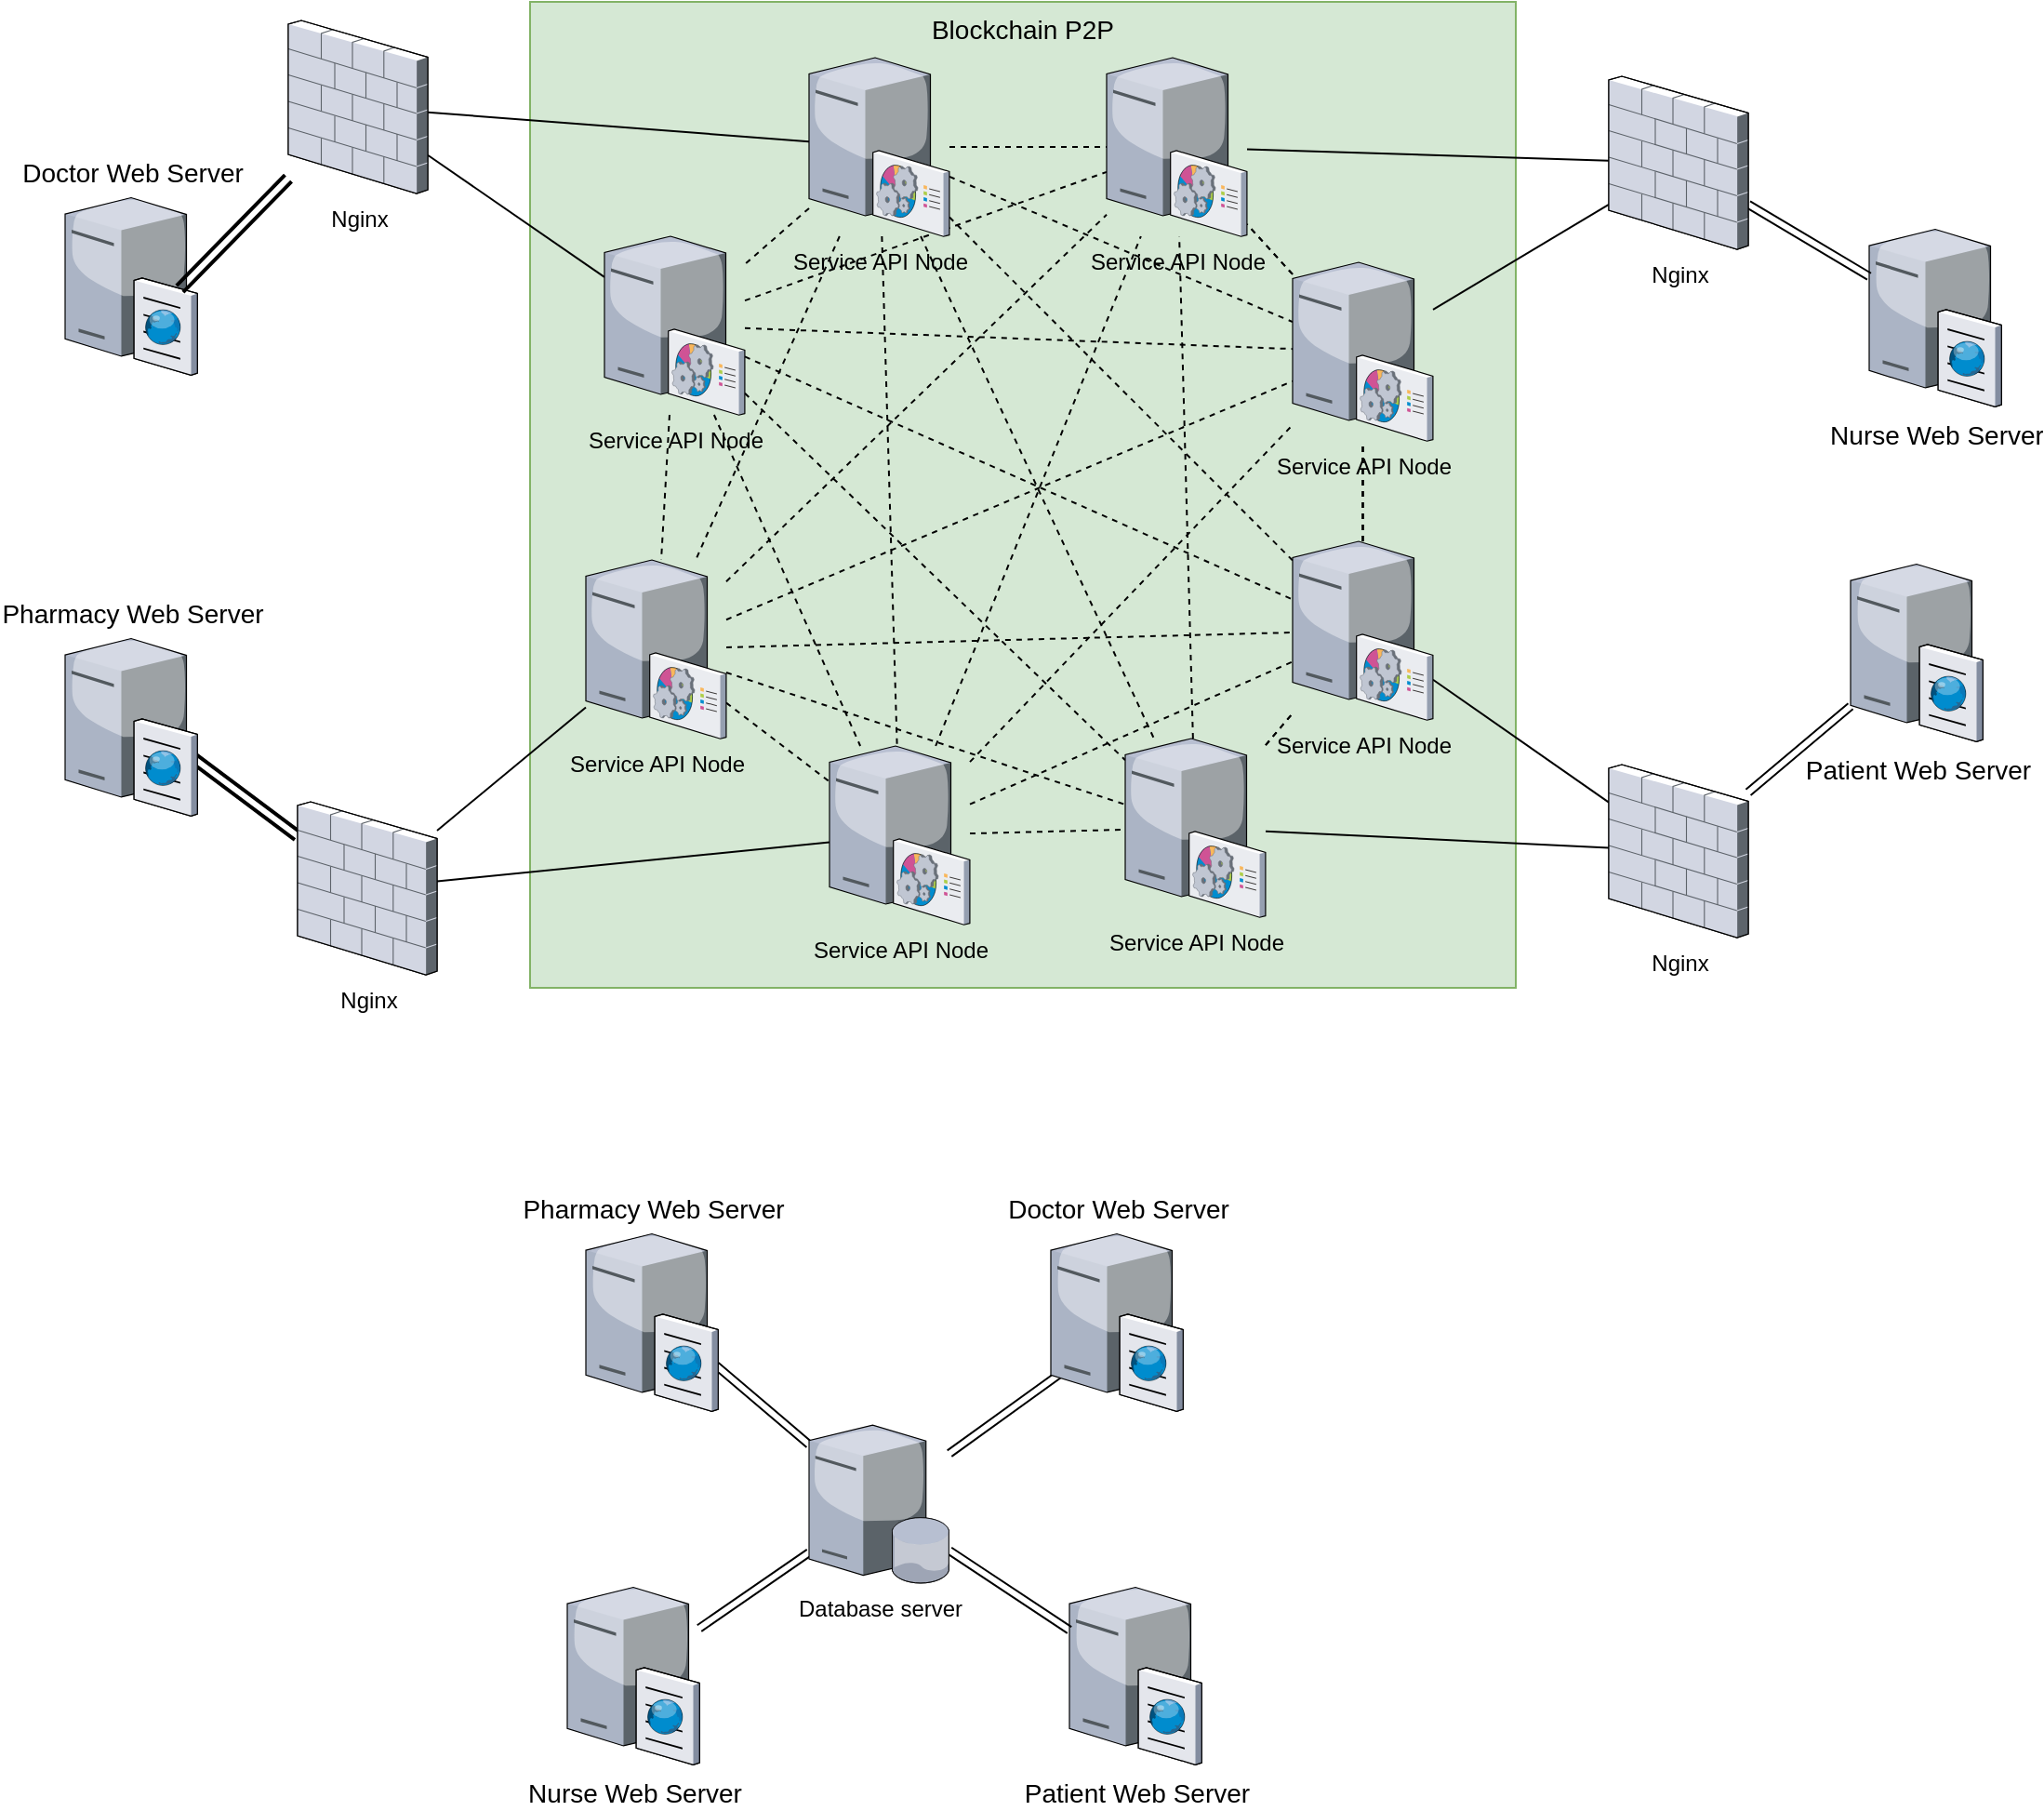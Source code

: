 <mxfile version="13.9.9" type="github">
  <diagram name="Page-1" id="e3a06f82-3646-2815-327d-82caf3d4e204">
    <mxGraphModel dx="2703" dy="1771" grid="1" gridSize="10" guides="1" tooltips="1" connect="1" arrows="1" fold="1" page="1" pageScale="1.5" pageWidth="1169" pageHeight="826" background="none" math="0" shadow="0">
      <root>
        <mxCell id="0" style=";html=1;" />
        <mxCell id="1" style=";html=1;" parent="0" />
        <mxCell id="kBFBAkVbfpWICbi2lBaC-86" value="Blockchain P2P" style="whiteSpace=wrap;html=1;fillColor=#d5e8d4;fontSize=14;strokeColor=#82b366;verticalAlign=top;" parent="1" vertex="1">
          <mxGeometry x="360" y="40" width="530" height="530" as="geometry" />
        </mxCell>
        <mxCell id="kBFBAkVbfpWICbi2lBaC-1" style="edgeStyle=orthogonalEdgeStyle;rounded=0;orthogonalLoop=1;jettySize=auto;html=1;exitX=0.5;exitY=1;exitDx=0;exitDy=0;" parent="1" edge="1">
          <mxGeometry relative="1" as="geometry">
            <mxPoint x="263" y="226.0" as="sourcePoint" />
            <mxPoint x="263" y="226.0" as="targetPoint" />
          </mxGeometry>
        </mxCell>
        <mxCell id="kBFBAkVbfpWICbi2lBaC-4" style="edgeStyle=orthogonalEdgeStyle;rounded=0;orthogonalLoop=1;jettySize=auto;html=1;exitX=0.5;exitY=1;exitDx=0;exitDy=0;" parent="1" edge="1">
          <mxGeometry relative="1" as="geometry">
            <mxPoint x="810" y="68.67" as="sourcePoint" />
            <mxPoint x="810" y="68.67" as="targetPoint" />
          </mxGeometry>
        </mxCell>
        <mxCell id="kBFBAkVbfpWICbi2lBaC-24" style="edgeStyle=none;rounded=1;orthogonalLoop=1;jettySize=auto;html=1;strokeColor=#000000;endArrow=none;endFill=0;" parent="1" source="T0x9R_loAeKnhpC3xe8b-13" target="T0x9R_loAeKnhpC3xe8b-5" edge="1">
          <mxGeometry relative="1" as="geometry">
            <mxPoint x="325.5" y="7.761" as="sourcePoint" />
          </mxGeometry>
        </mxCell>
        <mxCell id="kBFBAkVbfpWICbi2lBaC-93" style="edgeStyle=none;rounded=1;orthogonalLoop=1;jettySize=auto;html=1;dashed=1;endArrow=none;endFill=0;strokeColor=#000000;" parent="1" source="T0x9R_loAeKnhpC3xe8b-13" target="T0x9R_loAeKnhpC3xe8b-12" edge="1">
          <mxGeometry relative="1" as="geometry">
            <mxPoint x="333.048" y="63.5" as="sourcePoint" />
            <mxPoint x="283.452" y="150" as="targetPoint" />
          </mxGeometry>
        </mxCell>
        <mxCell id="kBFBAkVbfpWICbi2lBaC-26" style="edgeStyle=orthogonalEdgeStyle;rounded=0;orthogonalLoop=1;jettySize=auto;html=1;exitX=0.5;exitY=1;exitDx=0;exitDy=0;" parent="1" edge="1">
          <mxGeometry relative="1" as="geometry">
            <mxPoint x="843" y="223.5" as="sourcePoint" />
            <mxPoint x="843" y="223.5" as="targetPoint" />
          </mxGeometry>
        </mxCell>
        <mxCell id="kBFBAkVbfpWICbi2lBaC-32" style="edgeStyle=none;rounded=1;orthogonalLoop=1;jettySize=auto;html=1;strokeColor=#000000;endArrow=none;endFill=0;" parent="1" source="T0x9R_loAeKnhpC3xe8b-19" target="T0x9R_loAeKnhpC3xe8b-18" edge="1">
          <mxGeometry relative="1" as="geometry">
            <mxPoint x="1002.56" y="120" as="sourcePoint" />
          </mxGeometry>
        </mxCell>
        <mxCell id="kBFBAkVbfpWICbi2lBaC-118" style="edgeStyle=none;rounded=1;orthogonalLoop=1;jettySize=auto;html=1;dashed=1;endArrow=none;endFill=0;strokeColor=#000000;" parent="1" source="T0x9R_loAeKnhpC3xe8b-19" target="T0x9R_loAeKnhpC3xe8b-14" edge="1">
          <mxGeometry relative="1" as="geometry">
            <mxPoint x="952.5" y="133.255" as="sourcePoint" />
            <mxPoint x="881" y="61.766" as="targetPoint" />
          </mxGeometry>
        </mxCell>
        <mxCell id="kBFBAkVbfpWICbi2lBaC-37" style="edgeStyle=none;rounded=1;orthogonalLoop=1;jettySize=auto;html=1;strokeColor=#000000;endArrow=none;endFill=0;" parent="1" source="T0x9R_loAeKnhpC3xe8b-14" target="T0x9R_loAeKnhpC3xe8b-18" edge="1">
          <mxGeometry relative="1" as="geometry">
            <mxPoint x="881" y="5.44" as="sourcePoint" />
          </mxGeometry>
        </mxCell>
        <mxCell id="kBFBAkVbfpWICbi2lBaC-40" style="edgeStyle=orthogonalEdgeStyle;rounded=0;orthogonalLoop=1;jettySize=auto;html=1;exitX=0.5;exitY=1;exitDx=0;exitDy=0;" parent="1" edge="1">
          <mxGeometry relative="1" as="geometry">
            <mxPoint x="273" y="696" as="sourcePoint" />
            <mxPoint x="273" y="696" as="targetPoint" />
          </mxGeometry>
        </mxCell>
        <mxCell id="kBFBAkVbfpWICbi2lBaC-43" style="edgeStyle=none;rounded=0;html=1;jettySize=auto;orthogonalLoop=1;fontSize=14;endArrow=none;endFill=0;strokeWidth=2;exitX=0.77;exitY=0.572;exitDx=0;exitDy=0;exitPerimeter=0;shape=link;" parent="1" source="T0x9R_loAeKnhpC3xe8b-1" target="T0x9R_loAeKnhpC3xe8b-4" edge="1">
          <mxGeometry relative="1" as="geometry" />
        </mxCell>
        <mxCell id="kBFBAkVbfpWICbi2lBaC-46" style="edgeStyle=none;rounded=1;orthogonalLoop=1;jettySize=auto;html=1;strokeColor=#000000;endArrow=none;endFill=0;" parent="1" source="T0x9R_loAeKnhpC3xe8b-9" target="T0x9R_loAeKnhpC3xe8b-4" edge="1">
          <mxGeometry relative="1" as="geometry">
            <mxPoint x="335.5" y="674.182" as="sourcePoint" />
          </mxGeometry>
        </mxCell>
        <mxCell id="kBFBAkVbfpWICbi2lBaC-108" style="edgeStyle=none;rounded=1;orthogonalLoop=1;jettySize=auto;html=1;dashed=1;endArrow=none;endFill=0;strokeColor=#000000;" parent="1" source="T0x9R_loAeKnhpC3xe8b-9" target="T0x9R_loAeKnhpC3xe8b-14" edge="1">
          <mxGeometry relative="1" as="geometry">
            <mxPoint x="406.182" y="630.0" as="sourcePoint" />
            <mxPoint x="810.459" y="70" as="targetPoint" />
          </mxGeometry>
        </mxCell>
        <mxCell id="kBFBAkVbfpWICbi2lBaC-51" style="edgeStyle=none;rounded=1;orthogonalLoop=1;jettySize=auto;html=1;strokeColor=#000000;endArrow=none;endFill=0;" parent="1" source="T0x9R_loAeKnhpC3xe8b-11" target="T0x9R_loAeKnhpC3xe8b-4" edge="1">
          <mxGeometry relative="1" as="geometry">
            <mxPoint x="236.415" y="557.5" as="sourcePoint" />
          </mxGeometry>
        </mxCell>
        <mxCell id="kBFBAkVbfpWICbi2lBaC-103" style="edgeStyle=none;rounded=1;orthogonalLoop=1;jettySize=auto;html=1;dashed=1;endArrow=none;endFill=0;strokeColor=#000000;" parent="1" source="T0x9R_loAeKnhpC3xe8b-11" target="T0x9R_loAeKnhpC3xe8b-14" edge="1">
          <mxGeometry relative="1" as="geometry">
            <mxPoint x="281.0" y="479.906" as="sourcePoint" />
            <mxPoint x="810" y="50.094" as="targetPoint" />
          </mxGeometry>
        </mxCell>
        <mxCell id="kBFBAkVbfpWICbi2lBaC-104" style="edgeStyle=none;rounded=1;orthogonalLoop=1;jettySize=auto;html=1;dashed=1;endArrow=none;endFill=0;strokeColor=#000000;" parent="1" source="T0x9R_loAeKnhpC3xe8b-11" target="T0x9R_loAeKnhpC3xe8b-19" edge="1">
          <mxGeometry relative="1" as="geometry">
            <mxPoint x="281.0" y="492.876" as="sourcePoint" />
            <mxPoint x="952.5" y="185.025" as="targetPoint" />
          </mxGeometry>
        </mxCell>
        <mxCell id="kBFBAkVbfpWICbi2lBaC-107" style="edgeStyle=none;rounded=1;orthogonalLoop=1;jettySize=auto;html=1;dashed=1;endArrow=none;endFill=0;strokeColor=#000000;" parent="1" source="T0x9R_loAeKnhpC3xe8b-11" target="T0x9R_loAeKnhpC3xe8b-9" edge="1">
          <mxGeometry relative="1" as="geometry">
            <mxPoint x="281.0" y="552.571" as="sourcePoint" />
            <mxPoint x="335.5" y="630.662" as="targetPoint" />
          </mxGeometry>
        </mxCell>
        <mxCell id="kBFBAkVbfpWICbi2lBaC-72" style="edgeStyle=orthogonalEdgeStyle;rounded=0;orthogonalLoop=1;jettySize=auto;html=1;exitX=0.5;exitY=1;exitDx=0;exitDy=0;" parent="1" edge="1">
          <mxGeometry relative="1" as="geometry">
            <mxPoint x="843" y="676" as="sourcePoint" />
            <mxPoint x="843" y="676" as="targetPoint" />
          </mxGeometry>
        </mxCell>
        <mxCell id="kBFBAkVbfpWICbi2lBaC-78" style="edgeStyle=none;rounded=1;orthogonalLoop=1;jettySize=auto;html=1;strokeColor=#000000;endArrow=none;endFill=0;" parent="1" source="T0x9R_loAeKnhpC3xe8b-22" target="T0x9R_loAeKnhpC3xe8b-23" edge="1">
          <mxGeometry relative="1" as="geometry">
            <mxPoint x="874.221" y="687.5" as="sourcePoint" />
            <mxPoint x="940" y="860" as="targetPoint" />
          </mxGeometry>
        </mxCell>
        <mxCell id="kBFBAkVbfpWICbi2lBaC-113" style="edgeStyle=none;rounded=1;orthogonalLoop=1;jettySize=auto;html=1;dashed=1;endArrow=none;endFill=0;strokeColor=#000000;" parent="1" source="T0x9R_loAeKnhpC3xe8b-22" target="T0x9R_loAeKnhpC3xe8b-16" edge="1">
          <mxGeometry relative="1" as="geometry">
            <mxPoint x="883.25" y="593.684" as="sourcePoint" />
            <mxPoint x="950" y="508.949" as="targetPoint" />
          </mxGeometry>
        </mxCell>
        <mxCell id="kBFBAkVbfpWICbi2lBaC-114" style="edgeStyle=none;rounded=1;orthogonalLoop=1;jettySize=auto;html=1;dashed=1;endArrow=none;endFill=0;strokeColor=#000000;" parent="1" source="T0x9R_loAeKnhpC3xe8b-22" target="T0x9R_loAeKnhpC3xe8b-14" edge="1">
          <mxGeometry relative="1" as="geometry">
            <mxPoint x="847.361" y="590.0" as="sourcePoint" />
            <mxPoint x="843.215" y="70" as="targetPoint" />
          </mxGeometry>
        </mxCell>
        <mxCell id="kBFBAkVbfpWICbi2lBaC-115" style="edgeStyle=none;rounded=1;orthogonalLoop=1;jettySize=auto;html=1;dashed=1;endArrow=none;endFill=0;strokeColor=#000000;" parent="1" source="T0x9R_loAeKnhpC3xe8b-16" target="T0x9R_loAeKnhpC3xe8b-19" edge="1">
          <mxGeometry relative="1" as="geometry">
            <mxPoint x="862.005" y="590.0" as="sourcePoint" />
            <mxPoint x="970.925" y="217.5" as="targetPoint" />
          </mxGeometry>
        </mxCell>
        <mxCell id="kBFBAkVbfpWICbi2lBaC-83" style="edgeStyle=none;rounded=1;orthogonalLoop=1;jettySize=auto;html=1;strokeColor=#000000;endArrow=none;endFill=0;" parent="1" source="T0x9R_loAeKnhpC3xe8b-16" target="T0x9R_loAeKnhpC3xe8b-23" edge="1">
          <mxGeometry relative="1" as="geometry">
            <mxPoint x="772.516" y="760" as="targetPoint" />
            <mxPoint x="986.838" y="517.5" as="sourcePoint" />
          </mxGeometry>
        </mxCell>
        <mxCell id="kBFBAkVbfpWICbi2lBaC-116" style="edgeStyle=none;rounded=1;orthogonalLoop=1;jettySize=auto;html=1;dashed=1;endArrow=none;endFill=0;strokeColor=#000000;" parent="1" source="T0x9R_loAeKnhpC3xe8b-16" target="T0x9R_loAeKnhpC3xe8b-19" edge="1">
          <mxGeometry relative="1" as="geometry">
            <mxPoint x="985.164" y="420.0" as="sourcePoint" />
            <mxPoint x="987.45" y="217.5" as="targetPoint" />
          </mxGeometry>
        </mxCell>
        <mxCell id="kBFBAkVbfpWICbi2lBaC-117" style="edgeStyle=none;rounded=1;orthogonalLoop=1;jettySize=auto;html=1;dashed=1;endArrow=none;endFill=0;strokeColor=#000000;" parent="1" source="T0x9R_loAeKnhpC3xe8b-19" target="T0x9R_loAeKnhpC3xe8b-14" edge="1">
          <mxGeometry relative="1" as="geometry">
            <mxPoint x="970.249" y="420.0" as="sourcePoint" />
            <mxPoint x="860.751" y="70" as="targetPoint" />
          </mxGeometry>
        </mxCell>
        <mxCell id="kBFBAkVbfpWICbi2lBaC-87" style="edgeStyle=none;rounded=1;orthogonalLoop=1;jettySize=auto;html=1;strokeColor=#000000;endArrow=none;endFill=0;" parent="1" source="T0x9R_loAeKnhpC3xe8b-12" target="T0x9R_loAeKnhpC3xe8b-5" edge="1">
          <mxGeometry relative="1" as="geometry">
            <mxPoint x="246.772" y="150" as="sourcePoint" />
            <mxPoint x="123.645" y="-270" as="targetPoint" />
          </mxGeometry>
        </mxCell>
        <mxCell id="kBFBAkVbfpWICbi2lBaC-88" style="edgeStyle=none;rounded=1;orthogonalLoop=1;jettySize=auto;html=1;strokeColor=#000000;endArrow=none;endFill=0;dashed=1;" parent="1" source="T0x9R_loAeKnhpC3xe8b-13" target="T0x9R_loAeKnhpC3xe8b-14" edge="1">
          <mxGeometry relative="1" as="geometry">
            <mxPoint x="396.5" y="15.226" as="sourcePoint" />
            <mxPoint x="810" y="20.774" as="targetPoint" />
          </mxGeometry>
        </mxCell>
        <mxCell id="kBFBAkVbfpWICbi2lBaC-89" style="edgeStyle=none;rounded=1;orthogonalLoop=1;jettySize=auto;html=1;endArrow=none;endFill=0;strokeColor=#000000;dashed=1;" parent="1" source="T0x9R_loAeKnhpC3xe8b-13" target="T0x9R_loAeKnhpC3xe8b-19" edge="1">
          <mxGeometry relative="1" as="geometry">
            <mxPoint x="396.5" y="24.103" as="sourcePoint" />
            <mxPoint x="952.5" y="160.069" as="targetPoint" />
          </mxGeometry>
        </mxCell>
        <mxCell id="kBFBAkVbfpWICbi2lBaC-91" style="edgeStyle=none;rounded=1;orthogonalLoop=1;jettySize=auto;html=1;dashed=1;endArrow=none;endFill=0;strokeColor=#000000;" parent="1" source="T0x9R_loAeKnhpC3xe8b-13" target="T0x9R_loAeKnhpC3xe8b-16" edge="1">
          <mxGeometry relative="1" as="geometry">
            <mxPoint x="396.5" y="40.558" as="sourcePoint" />
            <mxPoint x="950" y="442.942" as="targetPoint" />
          </mxGeometry>
        </mxCell>
        <mxCell id="kBFBAkVbfpWICbi2lBaC-92" style="edgeStyle=none;rounded=1;orthogonalLoop=1;jettySize=auto;html=1;dashed=1;endArrow=none;endFill=0;strokeColor=#000000;" parent="1" source="T0x9R_loAeKnhpC3xe8b-13" target="T0x9R_loAeKnhpC3xe8b-22" edge="1">
          <mxGeometry relative="1" as="geometry">
            <mxPoint x="393.664" y="63.5" as="sourcePoint" />
            <mxPoint x="825.243" y="636.995" as="targetPoint" />
          </mxGeometry>
        </mxCell>
        <mxCell id="kBFBAkVbfpWICbi2lBaC-94" style="edgeStyle=none;rounded=1;orthogonalLoop=1;jettySize=auto;html=1;dashed=1;endArrow=none;endFill=0;strokeColor=#000000;" parent="1" source="T0x9R_loAeKnhpC3xe8b-13" target="T0x9R_loAeKnhpC3xe8b-11" edge="1">
          <mxGeometry relative="1" as="geometry">
            <mxPoint x="349.602" y="63.5" as="sourcePoint" />
            <mxPoint x="256.898" y="460.0" as="targetPoint" />
          </mxGeometry>
        </mxCell>
        <mxCell id="kBFBAkVbfpWICbi2lBaC-95" style="edgeStyle=none;rounded=1;orthogonalLoop=1;jettySize=auto;html=1;dashed=1;endArrow=none;endFill=0;strokeColor=#000000;" parent="1" source="T0x9R_loAeKnhpC3xe8b-13" target="T0x9R_loAeKnhpC3xe8b-9" edge="1">
          <mxGeometry relative="1" as="geometry">
            <mxPoint x="362.242" y="63.5" as="sourcePoint" />
            <mxPoint x="370.266" y="630.0" as="targetPoint" />
          </mxGeometry>
        </mxCell>
        <mxCell id="kBFBAkVbfpWICbi2lBaC-96" style="edgeStyle=none;rounded=1;orthogonalLoop=1;jettySize=auto;html=1;dashed=1;endArrow=none;endFill=0;strokeColor=#000000;" parent="1" source="T0x9R_loAeKnhpC3xe8b-12" target="T0x9R_loAeKnhpC3xe8b-14" edge="1">
          <mxGeometry relative="1" as="geometry">
            <mxPoint x="291.0" y="188.07" as="sourcePoint" />
            <mxPoint x="810" y="31.93" as="targetPoint" />
          </mxGeometry>
        </mxCell>
        <mxCell id="kBFBAkVbfpWICbi2lBaC-97" style="edgeStyle=none;rounded=1;orthogonalLoop=1;jettySize=auto;html=1;dashed=1;endArrow=none;endFill=0;strokeColor=#000000;" parent="1" source="T0x9R_loAeKnhpC3xe8b-12" target="T0x9R_loAeKnhpC3xe8b-19" edge="1">
          <mxGeometry relative="1" as="geometry">
            <mxPoint x="291.0" y="197.775" as="sourcePoint" />
            <mxPoint x="952.5" y="170.228" as="targetPoint" />
          </mxGeometry>
        </mxCell>
        <mxCell id="kBFBAkVbfpWICbi2lBaC-98" style="edgeStyle=none;rounded=1;orthogonalLoop=1;jettySize=auto;html=1;dashed=1;endArrow=none;endFill=0;strokeColor=#000000;" parent="1" source="T0x9R_loAeKnhpC3xe8b-12" target="T0x9R_loAeKnhpC3xe8b-16" edge="1">
          <mxGeometry relative="1" as="geometry">
            <mxPoint x="291.0" y="211.88" as="sourcePoint" />
            <mxPoint x="950" y="455.62" as="targetPoint" />
          </mxGeometry>
        </mxCell>
        <mxCell id="kBFBAkVbfpWICbi2lBaC-99" style="edgeStyle=none;rounded=1;orthogonalLoop=1;jettySize=auto;html=1;dashed=1;endArrow=none;endFill=0;strokeColor=#000000;" parent="1" source="T0x9R_loAeKnhpC3xe8b-12" target="T0x9R_loAeKnhpC3xe8b-22" edge="1">
          <mxGeometry relative="1" as="geometry">
            <mxPoint x="291.0" y="228.069" as="sourcePoint" />
            <mxPoint x="812.25" y="612.564" as="targetPoint" />
          </mxGeometry>
        </mxCell>
        <mxCell id="kBFBAkVbfpWICbi2lBaC-100" style="edgeStyle=none;rounded=1;orthogonalLoop=1;jettySize=auto;html=1;dashed=1;endArrow=none;endFill=0;strokeColor=#000000;" parent="1" source="T0x9R_loAeKnhpC3xe8b-12" target="T0x9R_loAeKnhpC3xe8b-11" edge="1">
          <mxGeometry relative="1" as="geometry">
            <mxPoint x="253.927" y="247.5" as="sourcePoint" />
            <mxPoint x="247.073" y="460.0" as="targetPoint" />
          </mxGeometry>
        </mxCell>
        <mxCell id="kBFBAkVbfpWICbi2lBaC-101" style="edgeStyle=none;rounded=1;orthogonalLoop=1;jettySize=auto;html=1;dashed=1;endArrow=none;endFill=0;strokeColor=#000000;" parent="1" source="T0x9R_loAeKnhpC3xe8b-12" target="T0x9R_loAeKnhpC3xe8b-9" edge="1">
          <mxGeometry relative="1" as="geometry">
            <mxPoint x="268.093" y="247.5" as="sourcePoint" />
            <mxPoint x="359.27" y="630.0" as="targetPoint" />
          </mxGeometry>
        </mxCell>
        <mxCell id="kBFBAkVbfpWICbi2lBaC-105" style="edgeStyle=none;rounded=1;orthogonalLoop=1;jettySize=auto;html=1;dashed=1;endArrow=none;endFill=0;strokeColor=#000000;" parent="1" source="T0x9R_loAeKnhpC3xe8b-11" target="T0x9R_loAeKnhpC3xe8b-16" edge="1">
          <mxGeometry relative="1" as="geometry">
            <mxPoint x="281.0" y="506.831" as="sourcePoint" />
            <mxPoint x="950" y="470.669" as="targetPoint" />
          </mxGeometry>
        </mxCell>
        <mxCell id="kBFBAkVbfpWICbi2lBaC-106" style="edgeStyle=none;rounded=1;orthogonalLoop=1;jettySize=auto;html=1;dashed=1;endArrow=none;endFill=0;strokeColor=#000000;" parent="1" source="T0x9R_loAeKnhpC3xe8b-11" target="T0x9R_loAeKnhpC3xe8b-22" edge="1">
          <mxGeometry relative="1" as="geometry">
            <mxPoint x="281.0" y="518.248" as="sourcePoint" />
            <mxPoint x="812.25" y="631.202" as="targetPoint" />
          </mxGeometry>
        </mxCell>
        <mxCell id="kBFBAkVbfpWICbi2lBaC-111" style="edgeStyle=none;rounded=1;orthogonalLoop=1;jettySize=auto;html=1;dashed=1;endArrow=none;endFill=0;strokeColor=#000000;" parent="1" source="T0x9R_loAeKnhpC3xe8b-9" target="T0x9R_loAeKnhpC3xe8b-16" edge="1">
          <mxGeometry relative="1" as="geometry">
            <mxPoint x="406.5" y="666.618" as="sourcePoint" />
            <mxPoint x="950" y="480.622" as="targetPoint" />
          </mxGeometry>
        </mxCell>
        <mxCell id="kBFBAkVbfpWICbi2lBaC-110" style="edgeStyle=none;rounded=1;orthogonalLoop=1;jettySize=auto;html=1;dashed=1;endArrow=none;endFill=0;strokeColor=#000000;" parent="1" source="T0x9R_loAeKnhpC3xe8b-9" target="T0x9R_loAeKnhpC3xe8b-22" edge="1">
          <mxGeometry relative="1" as="geometry">
            <mxPoint x="406.5" y="677.352" as="sourcePoint" />
            <mxPoint x="812.25" y="641.261" as="targetPoint" />
          </mxGeometry>
        </mxCell>
        <mxCell id="kBFBAkVbfpWICbi2lBaC-109" style="edgeStyle=none;rounded=1;orthogonalLoop=1;jettySize=auto;html=1;dashed=1;endArrow=none;endFill=0;strokeColor=#000000;" parent="1" source="T0x9R_loAeKnhpC3xe8b-9" target="T0x9R_loAeKnhpC3xe8b-19" edge="1">
          <mxGeometry relative="1" as="geometry">
            <mxPoint x="406.5" y="649.77" as="sourcePoint" />
            <mxPoint x="952.5" y="198.026" as="targetPoint" />
          </mxGeometry>
        </mxCell>
        <mxCell id="T0x9R_loAeKnhpC3xe8b-1" value="Pharmacy&amp;nbsp;Web Server" style="verticalLabelPosition=top;aspect=fixed;html=1;verticalAlign=bottom;strokeColor=none;shape=mxgraph.citrix.cache_server;fillColor=#66B2FF;gradientColor=#0066CC;fontSize=14;labelPosition=center;align=center;" vertex="1" parent="1">
          <mxGeometry x="110" y="380" width="71" height="97.5" as="geometry" />
        </mxCell>
        <mxCell id="T0x9R_loAeKnhpC3xe8b-4" value="Nginx" style="verticalLabelPosition=bottom;aspect=fixed;html=1;verticalAlign=top;strokeColor=none;align=center;outlineConnect=0;shape=mxgraph.citrix.firewall;" vertex="1" parent="1">
          <mxGeometry x="235" y="470" width="75" height="93" as="geometry" />
        </mxCell>
        <mxCell id="T0x9R_loAeKnhpC3xe8b-5" value="Nginx" style="verticalLabelPosition=bottom;aspect=fixed;html=1;verticalAlign=top;strokeColor=none;align=center;outlineConnect=0;shape=mxgraph.citrix.firewall;" vertex="1" parent="1">
          <mxGeometry x="230" y="50" width="75" height="93" as="geometry" />
        </mxCell>
        <mxCell id="T0x9R_loAeKnhpC3xe8b-6" value="Doctor Web Server" style="verticalLabelPosition=top;aspect=fixed;html=1;verticalAlign=bottom;strokeColor=none;shape=mxgraph.citrix.cache_server;fillColor=#66B2FF;gradientColor=#0066CC;fontSize=14;labelPosition=center;align=center;" vertex="1" parent="1">
          <mxGeometry x="110" y="143" width="71" height="97.5" as="geometry" />
        </mxCell>
        <mxCell id="T0x9R_loAeKnhpC3xe8b-7" style="edgeStyle=none;rounded=0;html=1;jettySize=auto;orthogonalLoop=1;fontSize=14;endArrow=none;endFill=0;strokeWidth=2;exitX=0.869;exitY=0.526;exitDx=0;exitDy=0;exitPerimeter=0;shape=link;" edge="1" parent="1" source="T0x9R_loAeKnhpC3xe8b-6" target="T0x9R_loAeKnhpC3xe8b-5">
          <mxGeometry relative="1" as="geometry">
            <mxPoint x="-92.16" y="130" as="sourcePoint" />
            <mxPoint x="103.17" y="32.037" as="targetPoint" />
          </mxGeometry>
        </mxCell>
        <mxCell id="T0x9R_loAeKnhpC3xe8b-9" value="Service API Node" style="verticalLabelPosition=bottom;aspect=fixed;html=1;verticalAlign=top;strokeColor=none;align=center;outlineConnect=0;shape=mxgraph.citrix.command_center;" vertex="1" parent="1">
          <mxGeometry x="521" y="440" width="75.5" height="96" as="geometry" />
        </mxCell>
        <mxCell id="T0x9R_loAeKnhpC3xe8b-11" value="Service API Node" style="verticalLabelPosition=bottom;aspect=fixed;html=1;verticalAlign=top;strokeColor=none;align=center;outlineConnect=0;shape=mxgraph.citrix.command_center;" vertex="1" parent="1">
          <mxGeometry x="390" y="340" width="75.5" height="96" as="geometry" />
        </mxCell>
        <mxCell id="T0x9R_loAeKnhpC3xe8b-12" value="Service API Node" style="verticalLabelPosition=bottom;aspect=fixed;html=1;verticalAlign=top;strokeColor=none;align=center;outlineConnect=0;shape=mxgraph.citrix.command_center;" vertex="1" parent="1">
          <mxGeometry x="400" y="166" width="75.5" height="96" as="geometry" />
        </mxCell>
        <mxCell id="T0x9R_loAeKnhpC3xe8b-13" value="Service API Node" style="verticalLabelPosition=bottom;aspect=fixed;html=1;verticalAlign=top;strokeColor=none;align=center;outlineConnect=0;shape=mxgraph.citrix.command_center;" vertex="1" parent="1">
          <mxGeometry x="510" y="70" width="75.5" height="96" as="geometry" />
        </mxCell>
        <mxCell id="T0x9R_loAeKnhpC3xe8b-14" value="Service API Node" style="verticalLabelPosition=bottom;aspect=fixed;html=1;verticalAlign=top;strokeColor=none;align=center;outlineConnect=0;shape=mxgraph.citrix.command_center;" vertex="1" parent="1">
          <mxGeometry x="670" y="70" width="75.5" height="96" as="geometry" />
        </mxCell>
        <mxCell id="T0x9R_loAeKnhpC3xe8b-17" value="&lt;span style=&quot;font-size: 14px&quot;&gt;Nurse&amp;nbsp;Web Server&lt;/span&gt;" style="verticalLabelPosition=bottom;aspect=fixed;html=1;verticalAlign=top;strokeColor=none;align=center;outlineConnect=0;shape=mxgraph.citrix.cache_server;" vertex="1" parent="1">
          <mxGeometry x="1080" y="160" width="71" height="97.5" as="geometry" />
        </mxCell>
        <mxCell id="T0x9R_loAeKnhpC3xe8b-20" style="shape=link;rounded=0;orthogonalLoop=1;jettySize=auto;html=1;endArrow=none;endFill=0;" edge="1" parent="1" source="T0x9R_loAeKnhpC3xe8b-18" target="T0x9R_loAeKnhpC3xe8b-17">
          <mxGeometry relative="1" as="geometry" />
        </mxCell>
        <mxCell id="T0x9R_loAeKnhpC3xe8b-18" value="Nginx" style="verticalLabelPosition=bottom;aspect=fixed;html=1;verticalAlign=top;strokeColor=none;align=center;outlineConnect=0;shape=mxgraph.citrix.firewall;" vertex="1" parent="1">
          <mxGeometry x="940" y="80" width="75" height="93" as="geometry" />
        </mxCell>
        <mxCell id="T0x9R_loAeKnhpC3xe8b-21" value="&lt;span style=&quot;font-size: 14px&quot;&gt;Patient&amp;nbsp;&lt;/span&gt;&lt;span style=&quot;font-size: 14px&quot;&gt;Web Server&lt;/span&gt;" style="verticalLabelPosition=bottom;aspect=fixed;html=1;verticalAlign=top;strokeColor=none;align=center;outlineConnect=0;shape=mxgraph.citrix.cache_server;" vertex="1" parent="1">
          <mxGeometry x="1070" y="340" width="71" height="97.5" as="geometry" />
        </mxCell>
        <mxCell id="T0x9R_loAeKnhpC3xe8b-22" value="Service API Node" style="verticalLabelPosition=bottom;aspect=fixed;html=1;verticalAlign=top;strokeColor=none;align=center;outlineConnect=0;shape=mxgraph.citrix.command_center;" vertex="1" parent="1">
          <mxGeometry x="680" y="436" width="75.5" height="96" as="geometry" />
        </mxCell>
        <mxCell id="T0x9R_loAeKnhpC3xe8b-25" style="edgeStyle=none;shape=link;rounded=0;orthogonalLoop=1;jettySize=auto;html=1;endArrow=none;endFill=0;" edge="1" parent="1" source="T0x9R_loAeKnhpC3xe8b-23" target="T0x9R_loAeKnhpC3xe8b-21">
          <mxGeometry relative="1" as="geometry" />
        </mxCell>
        <mxCell id="T0x9R_loAeKnhpC3xe8b-23" value="Nginx" style="verticalLabelPosition=bottom;aspect=fixed;html=1;verticalAlign=top;strokeColor=none;align=center;outlineConnect=0;shape=mxgraph.citrix.firewall;" vertex="1" parent="1">
          <mxGeometry x="940" y="450" width="75" height="93" as="geometry" />
        </mxCell>
        <mxCell id="T0x9R_loAeKnhpC3xe8b-16" value="Service API Node" style="verticalLabelPosition=bottom;aspect=fixed;html=1;verticalAlign=top;strokeColor=none;align=center;outlineConnect=0;shape=mxgraph.citrix.command_center;" vertex="1" parent="1">
          <mxGeometry x="770" y="330" width="75.5" height="96" as="geometry" />
        </mxCell>
        <mxCell id="T0x9R_loAeKnhpC3xe8b-28" style="edgeStyle=none;rounded=1;orthogonalLoop=1;jettySize=auto;html=1;dashed=1;endArrow=none;endFill=0;strokeColor=#000000;" edge="1" parent="1" source="T0x9R_loAeKnhpC3xe8b-22" target="T0x9R_loAeKnhpC3xe8b-16">
          <mxGeometry relative="1" as="geometry">
            <mxPoint x="828.86" y="516" as="sourcePoint" />
            <mxPoint x="960.14" y="217.5" as="targetPoint" />
          </mxGeometry>
        </mxCell>
        <mxCell id="T0x9R_loAeKnhpC3xe8b-19" value="Service API Node" style="verticalLabelPosition=bottom;aspect=fixed;html=1;verticalAlign=top;strokeColor=none;align=center;outlineConnect=0;shape=mxgraph.citrix.command_center;" vertex="1" parent="1">
          <mxGeometry x="770" y="180" width="75.5" height="96" as="geometry" />
        </mxCell>
        <mxCell id="T0x9R_loAeKnhpC3xe8b-29" style="edgeStyle=none;rounded=1;orthogonalLoop=1;jettySize=auto;html=1;dashed=1;endArrow=none;endFill=0;strokeColor=#000000;" edge="1" parent="1" source="T0x9R_loAeKnhpC3xe8b-16" target="T0x9R_loAeKnhpC3xe8b-19">
          <mxGeometry relative="1" as="geometry">
            <mxPoint x="891.75" y="370" as="sourcePoint" />
            <mxPoint x="853.75" y="66.0" as="targetPoint" />
          </mxGeometry>
        </mxCell>
        <mxCell id="T0x9R_loAeKnhpC3xe8b-31" value="&lt;span style=&quot;font-size: 14px&quot;&gt;Nurse&amp;nbsp;Web Server&lt;/span&gt;" style="verticalLabelPosition=bottom;aspect=fixed;html=1;verticalAlign=top;strokeColor=none;align=center;outlineConnect=0;shape=mxgraph.citrix.cache_server;" vertex="1" parent="1">
          <mxGeometry x="380" y="890" width="71" height="97.5" as="geometry" />
        </mxCell>
        <mxCell id="T0x9R_loAeKnhpC3xe8b-34" value="&lt;span style=&quot;font-size: 14px&quot;&gt;Patient&amp;nbsp;&lt;/span&gt;&lt;span style=&quot;font-size: 14px&quot;&gt;Web Server&lt;/span&gt;" style="verticalLabelPosition=bottom;aspect=fixed;html=1;verticalAlign=top;strokeColor=none;align=center;outlineConnect=0;shape=mxgraph.citrix.cache_server;" vertex="1" parent="1">
          <mxGeometry x="650" y="890" width="71" height="97.5" as="geometry" />
        </mxCell>
        <mxCell id="T0x9R_loAeKnhpC3xe8b-36" style="edgeStyle=none;shape=link;rounded=0;orthogonalLoop=1;jettySize=auto;html=1;endArrow=none;endFill=0;" edge="1" parent="1" source="T0x9R_loAeKnhpC3xe8b-35" target="T0x9R_loAeKnhpC3xe8b-31">
          <mxGeometry relative="1" as="geometry" />
        </mxCell>
        <mxCell id="T0x9R_loAeKnhpC3xe8b-37" style="edgeStyle=none;shape=link;rounded=0;orthogonalLoop=1;jettySize=auto;html=1;entryX=0.582;entryY=0.499;entryDx=0;entryDy=0;entryPerimeter=0;endArrow=none;endFill=0;" edge="1" parent="1" source="T0x9R_loAeKnhpC3xe8b-35" target="T0x9R_loAeKnhpC3xe8b-32">
          <mxGeometry relative="1" as="geometry" />
        </mxCell>
        <mxCell id="T0x9R_loAeKnhpC3xe8b-38" style="edgeStyle=none;shape=link;rounded=0;orthogonalLoop=1;jettySize=auto;html=1;entryX=0.535;entryY=0.55;entryDx=0;entryDy=0;entryPerimeter=0;endArrow=none;endFill=0;" edge="1" parent="1" source="T0x9R_loAeKnhpC3xe8b-35" target="T0x9R_loAeKnhpC3xe8b-33">
          <mxGeometry relative="1" as="geometry" />
        </mxCell>
        <mxCell id="T0x9R_loAeKnhpC3xe8b-39" style="edgeStyle=none;shape=link;rounded=0;orthogonalLoop=1;jettySize=auto;html=1;endArrow=none;endFill=0;" edge="1" parent="1" source="T0x9R_loAeKnhpC3xe8b-35" target="T0x9R_loAeKnhpC3xe8b-34">
          <mxGeometry relative="1" as="geometry" />
        </mxCell>
        <mxCell id="T0x9R_loAeKnhpC3xe8b-35" value="Database server" style="verticalLabelPosition=bottom;aspect=fixed;html=1;verticalAlign=top;strokeColor=none;align=center;outlineConnect=0;shape=mxgraph.citrix.database_server;" vertex="1" parent="1">
          <mxGeometry x="510" y="805.06" width="75.5" height="84.94" as="geometry" />
        </mxCell>
        <mxCell id="T0x9R_loAeKnhpC3xe8b-33" value="Doctor Web Server" style="verticalLabelPosition=top;aspect=fixed;html=1;verticalAlign=bottom;strokeColor=none;shape=mxgraph.citrix.cache_server;fillColor=#66B2FF;gradientColor=#0066CC;fontSize=14;labelPosition=center;align=center;" vertex="1" parent="1">
          <mxGeometry x="640" y="700" width="71" height="97.5" as="geometry" />
        </mxCell>
        <mxCell id="T0x9R_loAeKnhpC3xe8b-32" value="Pharmacy&amp;nbsp;Web Server" style="verticalLabelPosition=top;aspect=fixed;html=1;verticalAlign=bottom;strokeColor=none;shape=mxgraph.citrix.cache_server;fillColor=#66B2FF;gradientColor=#0066CC;fontSize=14;labelPosition=center;align=center;" vertex="1" parent="1">
          <mxGeometry x="390" y="700" width="71" height="97.5" as="geometry" />
        </mxCell>
      </root>
    </mxGraphModel>
  </diagram>
</mxfile>
